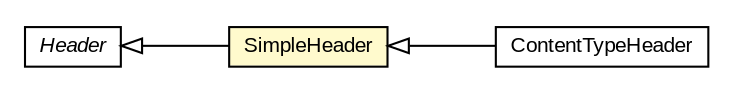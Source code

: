#!/usr/local/bin/dot
#
# Class diagram 
# Generated by UMLGraph version R5_6-24-gf6e263 (http://www.umlgraph.org/)
#

digraph G {
	edge [fontname="arial",fontsize=10,labelfontname="arial",labelfontsize=10];
	node [fontname="arial",fontsize=10,shape=plaintext];
	nodesep=0.25;
	ranksep=0.5;
	rankdir=LR;
	// io.reinert.requestor.header.SimpleHeader
	c15481 [label=<<table title="io.reinert.requestor.header.SimpleHeader" border="0" cellborder="1" cellspacing="0" cellpadding="2" port="p" bgcolor="lemonChiffon" href="./SimpleHeader.html">
		<tr><td><table border="0" cellspacing="0" cellpadding="1">
<tr><td align="center" balign="center"> SimpleHeader </td></tr>
		</table></td></tr>
		</table>>, URL="./SimpleHeader.html", fontname="arial", fontcolor="black", fontsize=10.0];
	// io.reinert.requestor.header.Header
	c15489 [label=<<table title="io.reinert.requestor.header.Header" border="0" cellborder="1" cellspacing="0" cellpadding="2" port="p" href="./Header.html">
		<tr><td><table border="0" cellspacing="0" cellpadding="1">
<tr><td align="center" balign="center"><font face="arial italic"> Header </font></td></tr>
		</table></td></tr>
		</table>>, URL="./Header.html", fontname="arial", fontcolor="black", fontsize=10.0];
	// io.reinert.requestor.header.ContentTypeHeader
	c15493 [label=<<table title="io.reinert.requestor.header.ContentTypeHeader" border="0" cellborder="1" cellspacing="0" cellpadding="2" port="p" href="./ContentTypeHeader.html">
		<tr><td><table border="0" cellspacing="0" cellpadding="1">
<tr><td align="center" balign="center"> ContentTypeHeader </td></tr>
		</table></td></tr>
		</table>>, URL="./ContentTypeHeader.html", fontname="arial", fontcolor="black", fontsize=10.0];
	//io.reinert.requestor.header.SimpleHeader extends io.reinert.requestor.header.Header
	c15489:p -> c15481:p [dir=back,arrowtail=empty];
	//io.reinert.requestor.header.ContentTypeHeader extends io.reinert.requestor.header.SimpleHeader
	c15481:p -> c15493:p [dir=back,arrowtail=empty];
}

